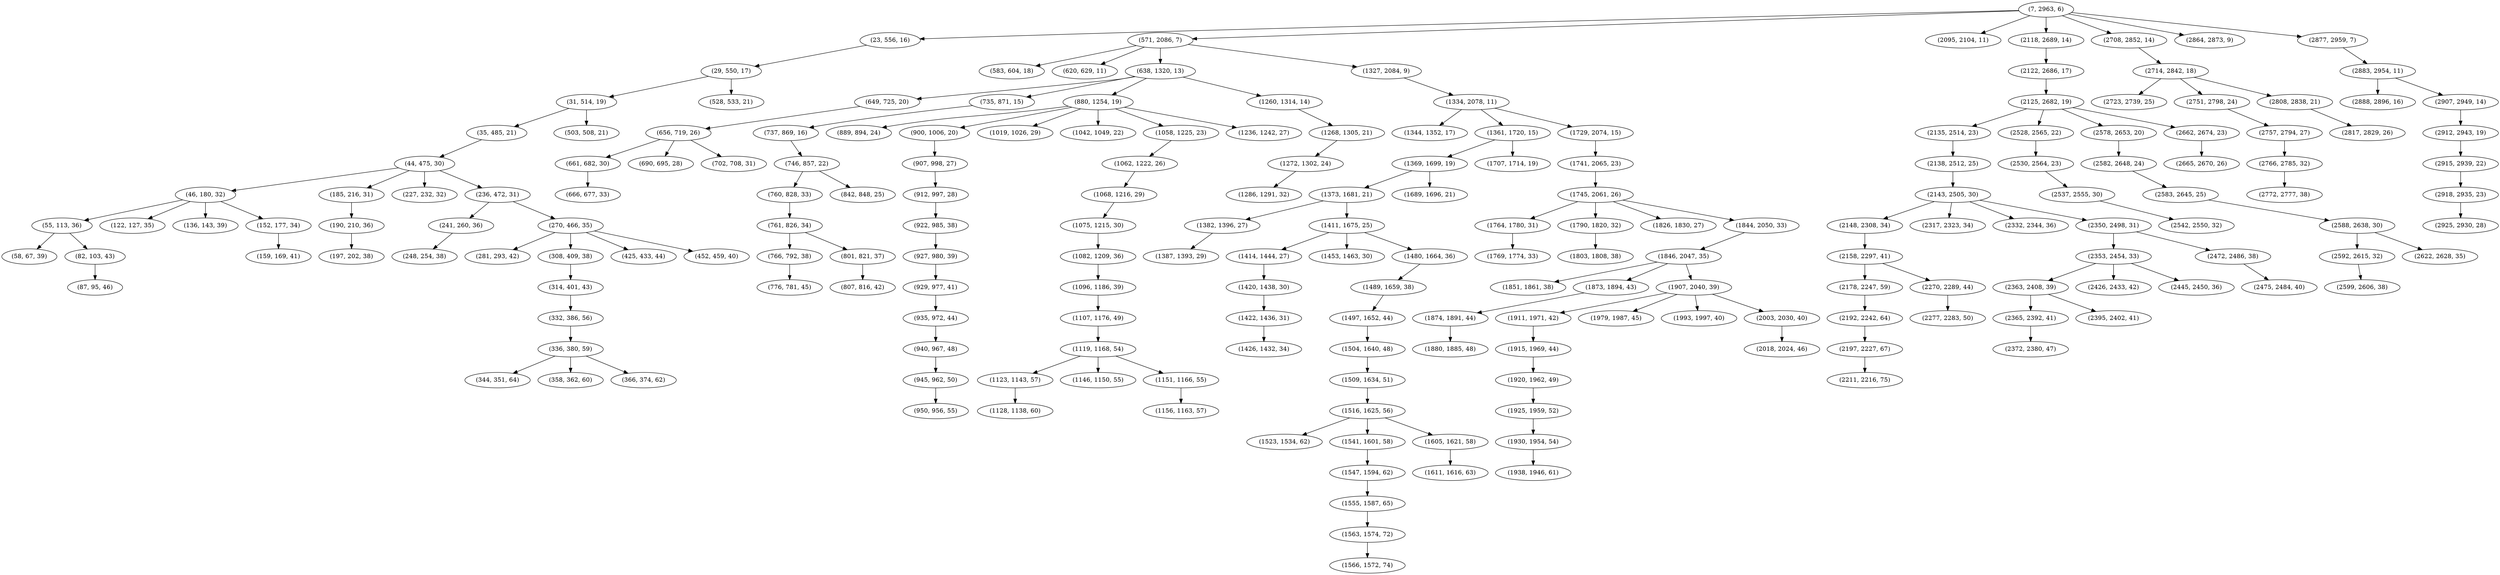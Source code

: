 digraph tree {
    "(7, 2963, 6)";
    "(23, 556, 16)";
    "(29, 550, 17)";
    "(31, 514, 19)";
    "(35, 485, 21)";
    "(44, 475, 30)";
    "(46, 180, 32)";
    "(55, 113, 36)";
    "(58, 67, 39)";
    "(82, 103, 43)";
    "(87, 95, 46)";
    "(122, 127, 35)";
    "(136, 143, 39)";
    "(152, 177, 34)";
    "(159, 169, 41)";
    "(185, 216, 31)";
    "(190, 210, 36)";
    "(197, 202, 38)";
    "(227, 232, 32)";
    "(236, 472, 31)";
    "(241, 260, 36)";
    "(248, 254, 38)";
    "(270, 466, 35)";
    "(281, 293, 42)";
    "(308, 409, 38)";
    "(314, 401, 43)";
    "(332, 386, 56)";
    "(336, 380, 59)";
    "(344, 351, 64)";
    "(358, 362, 60)";
    "(366, 374, 62)";
    "(425, 433, 44)";
    "(452, 459, 40)";
    "(503, 508, 21)";
    "(528, 533, 21)";
    "(571, 2086, 7)";
    "(583, 604, 18)";
    "(620, 629, 11)";
    "(638, 1320, 13)";
    "(649, 725, 20)";
    "(656, 719, 26)";
    "(661, 682, 30)";
    "(666, 677, 33)";
    "(690, 695, 28)";
    "(702, 708, 31)";
    "(735, 871, 15)";
    "(737, 869, 16)";
    "(746, 857, 22)";
    "(760, 828, 33)";
    "(761, 826, 34)";
    "(766, 792, 38)";
    "(776, 781, 45)";
    "(801, 821, 37)";
    "(807, 816, 42)";
    "(842, 848, 25)";
    "(880, 1254, 19)";
    "(889, 894, 24)";
    "(900, 1006, 20)";
    "(907, 998, 27)";
    "(912, 997, 28)";
    "(922, 985, 38)";
    "(927, 980, 39)";
    "(929, 977, 41)";
    "(935, 972, 44)";
    "(940, 967, 48)";
    "(945, 962, 50)";
    "(950, 956, 55)";
    "(1019, 1026, 29)";
    "(1042, 1049, 22)";
    "(1058, 1225, 23)";
    "(1062, 1222, 26)";
    "(1068, 1216, 29)";
    "(1075, 1215, 30)";
    "(1082, 1209, 36)";
    "(1096, 1186, 39)";
    "(1107, 1176, 49)";
    "(1119, 1168, 54)";
    "(1123, 1143, 57)";
    "(1128, 1138, 60)";
    "(1146, 1150, 55)";
    "(1151, 1166, 55)";
    "(1156, 1163, 57)";
    "(1236, 1242, 27)";
    "(1260, 1314, 14)";
    "(1268, 1305, 21)";
    "(1272, 1302, 24)";
    "(1286, 1291, 32)";
    "(1327, 2084, 9)";
    "(1334, 2078, 11)";
    "(1344, 1352, 17)";
    "(1361, 1720, 15)";
    "(1369, 1699, 19)";
    "(1373, 1681, 21)";
    "(1382, 1396, 27)";
    "(1387, 1393, 29)";
    "(1411, 1675, 25)";
    "(1414, 1444, 27)";
    "(1420, 1438, 30)";
    "(1422, 1436, 31)";
    "(1426, 1432, 34)";
    "(1453, 1463, 30)";
    "(1480, 1664, 36)";
    "(1489, 1659, 38)";
    "(1497, 1652, 44)";
    "(1504, 1640, 48)";
    "(1509, 1634, 51)";
    "(1516, 1625, 56)";
    "(1523, 1534, 62)";
    "(1541, 1601, 58)";
    "(1547, 1594, 62)";
    "(1555, 1587, 65)";
    "(1563, 1574, 72)";
    "(1566, 1572, 74)";
    "(1605, 1621, 58)";
    "(1611, 1616, 63)";
    "(1689, 1696, 21)";
    "(1707, 1714, 19)";
    "(1729, 2074, 15)";
    "(1741, 2065, 23)";
    "(1745, 2061, 26)";
    "(1764, 1780, 31)";
    "(1769, 1774, 33)";
    "(1790, 1820, 32)";
    "(1803, 1808, 38)";
    "(1826, 1830, 27)";
    "(1844, 2050, 33)";
    "(1846, 2047, 35)";
    "(1851, 1861, 38)";
    "(1873, 1894, 43)";
    "(1874, 1891, 44)";
    "(1880, 1885, 48)";
    "(1907, 2040, 39)";
    "(1911, 1971, 42)";
    "(1915, 1969, 44)";
    "(1920, 1962, 49)";
    "(1925, 1959, 52)";
    "(1930, 1954, 54)";
    "(1938, 1946, 61)";
    "(1979, 1987, 45)";
    "(1993, 1997, 40)";
    "(2003, 2030, 40)";
    "(2018, 2024, 46)";
    "(2095, 2104, 11)";
    "(2118, 2689, 14)";
    "(2122, 2686, 17)";
    "(2125, 2682, 19)";
    "(2135, 2514, 23)";
    "(2138, 2512, 25)";
    "(2143, 2505, 30)";
    "(2148, 2308, 34)";
    "(2158, 2297, 41)";
    "(2178, 2247, 59)";
    "(2192, 2242, 64)";
    "(2197, 2227, 67)";
    "(2211, 2216, 75)";
    "(2270, 2289, 44)";
    "(2277, 2283, 50)";
    "(2317, 2323, 34)";
    "(2332, 2344, 36)";
    "(2350, 2498, 31)";
    "(2353, 2454, 33)";
    "(2363, 2408, 39)";
    "(2365, 2392, 41)";
    "(2372, 2380, 47)";
    "(2395, 2402, 41)";
    "(2426, 2433, 42)";
    "(2445, 2450, 36)";
    "(2472, 2486, 38)";
    "(2475, 2484, 40)";
    "(2528, 2565, 22)";
    "(2530, 2564, 23)";
    "(2537, 2555, 30)";
    "(2542, 2550, 32)";
    "(2578, 2653, 20)";
    "(2582, 2648, 24)";
    "(2583, 2645, 25)";
    "(2588, 2638, 30)";
    "(2592, 2615, 32)";
    "(2599, 2606, 38)";
    "(2622, 2628, 35)";
    "(2662, 2674, 23)";
    "(2665, 2670, 26)";
    "(2708, 2852, 14)";
    "(2714, 2842, 18)";
    "(2723, 2739, 25)";
    "(2751, 2798, 24)";
    "(2757, 2794, 27)";
    "(2766, 2785, 32)";
    "(2772, 2777, 38)";
    "(2808, 2838, 21)";
    "(2817, 2829, 26)";
    "(2864, 2873, 9)";
    "(2877, 2959, 7)";
    "(2883, 2954, 11)";
    "(2888, 2896, 16)";
    "(2907, 2949, 14)";
    "(2912, 2943, 19)";
    "(2915, 2939, 22)";
    "(2918, 2935, 23)";
    "(2925, 2930, 28)";
    "(7, 2963, 6)" -> "(23, 556, 16)";
    "(7, 2963, 6)" -> "(571, 2086, 7)";
    "(7, 2963, 6)" -> "(2095, 2104, 11)";
    "(7, 2963, 6)" -> "(2118, 2689, 14)";
    "(7, 2963, 6)" -> "(2708, 2852, 14)";
    "(7, 2963, 6)" -> "(2864, 2873, 9)";
    "(7, 2963, 6)" -> "(2877, 2959, 7)";
    "(23, 556, 16)" -> "(29, 550, 17)";
    "(29, 550, 17)" -> "(31, 514, 19)";
    "(29, 550, 17)" -> "(528, 533, 21)";
    "(31, 514, 19)" -> "(35, 485, 21)";
    "(31, 514, 19)" -> "(503, 508, 21)";
    "(35, 485, 21)" -> "(44, 475, 30)";
    "(44, 475, 30)" -> "(46, 180, 32)";
    "(44, 475, 30)" -> "(185, 216, 31)";
    "(44, 475, 30)" -> "(227, 232, 32)";
    "(44, 475, 30)" -> "(236, 472, 31)";
    "(46, 180, 32)" -> "(55, 113, 36)";
    "(46, 180, 32)" -> "(122, 127, 35)";
    "(46, 180, 32)" -> "(136, 143, 39)";
    "(46, 180, 32)" -> "(152, 177, 34)";
    "(55, 113, 36)" -> "(58, 67, 39)";
    "(55, 113, 36)" -> "(82, 103, 43)";
    "(82, 103, 43)" -> "(87, 95, 46)";
    "(152, 177, 34)" -> "(159, 169, 41)";
    "(185, 216, 31)" -> "(190, 210, 36)";
    "(190, 210, 36)" -> "(197, 202, 38)";
    "(236, 472, 31)" -> "(241, 260, 36)";
    "(236, 472, 31)" -> "(270, 466, 35)";
    "(241, 260, 36)" -> "(248, 254, 38)";
    "(270, 466, 35)" -> "(281, 293, 42)";
    "(270, 466, 35)" -> "(308, 409, 38)";
    "(270, 466, 35)" -> "(425, 433, 44)";
    "(270, 466, 35)" -> "(452, 459, 40)";
    "(308, 409, 38)" -> "(314, 401, 43)";
    "(314, 401, 43)" -> "(332, 386, 56)";
    "(332, 386, 56)" -> "(336, 380, 59)";
    "(336, 380, 59)" -> "(344, 351, 64)";
    "(336, 380, 59)" -> "(358, 362, 60)";
    "(336, 380, 59)" -> "(366, 374, 62)";
    "(571, 2086, 7)" -> "(583, 604, 18)";
    "(571, 2086, 7)" -> "(620, 629, 11)";
    "(571, 2086, 7)" -> "(638, 1320, 13)";
    "(571, 2086, 7)" -> "(1327, 2084, 9)";
    "(638, 1320, 13)" -> "(649, 725, 20)";
    "(638, 1320, 13)" -> "(735, 871, 15)";
    "(638, 1320, 13)" -> "(880, 1254, 19)";
    "(638, 1320, 13)" -> "(1260, 1314, 14)";
    "(649, 725, 20)" -> "(656, 719, 26)";
    "(656, 719, 26)" -> "(661, 682, 30)";
    "(656, 719, 26)" -> "(690, 695, 28)";
    "(656, 719, 26)" -> "(702, 708, 31)";
    "(661, 682, 30)" -> "(666, 677, 33)";
    "(735, 871, 15)" -> "(737, 869, 16)";
    "(737, 869, 16)" -> "(746, 857, 22)";
    "(746, 857, 22)" -> "(760, 828, 33)";
    "(746, 857, 22)" -> "(842, 848, 25)";
    "(760, 828, 33)" -> "(761, 826, 34)";
    "(761, 826, 34)" -> "(766, 792, 38)";
    "(761, 826, 34)" -> "(801, 821, 37)";
    "(766, 792, 38)" -> "(776, 781, 45)";
    "(801, 821, 37)" -> "(807, 816, 42)";
    "(880, 1254, 19)" -> "(889, 894, 24)";
    "(880, 1254, 19)" -> "(900, 1006, 20)";
    "(880, 1254, 19)" -> "(1019, 1026, 29)";
    "(880, 1254, 19)" -> "(1042, 1049, 22)";
    "(880, 1254, 19)" -> "(1058, 1225, 23)";
    "(880, 1254, 19)" -> "(1236, 1242, 27)";
    "(900, 1006, 20)" -> "(907, 998, 27)";
    "(907, 998, 27)" -> "(912, 997, 28)";
    "(912, 997, 28)" -> "(922, 985, 38)";
    "(922, 985, 38)" -> "(927, 980, 39)";
    "(927, 980, 39)" -> "(929, 977, 41)";
    "(929, 977, 41)" -> "(935, 972, 44)";
    "(935, 972, 44)" -> "(940, 967, 48)";
    "(940, 967, 48)" -> "(945, 962, 50)";
    "(945, 962, 50)" -> "(950, 956, 55)";
    "(1058, 1225, 23)" -> "(1062, 1222, 26)";
    "(1062, 1222, 26)" -> "(1068, 1216, 29)";
    "(1068, 1216, 29)" -> "(1075, 1215, 30)";
    "(1075, 1215, 30)" -> "(1082, 1209, 36)";
    "(1082, 1209, 36)" -> "(1096, 1186, 39)";
    "(1096, 1186, 39)" -> "(1107, 1176, 49)";
    "(1107, 1176, 49)" -> "(1119, 1168, 54)";
    "(1119, 1168, 54)" -> "(1123, 1143, 57)";
    "(1119, 1168, 54)" -> "(1146, 1150, 55)";
    "(1119, 1168, 54)" -> "(1151, 1166, 55)";
    "(1123, 1143, 57)" -> "(1128, 1138, 60)";
    "(1151, 1166, 55)" -> "(1156, 1163, 57)";
    "(1260, 1314, 14)" -> "(1268, 1305, 21)";
    "(1268, 1305, 21)" -> "(1272, 1302, 24)";
    "(1272, 1302, 24)" -> "(1286, 1291, 32)";
    "(1327, 2084, 9)" -> "(1334, 2078, 11)";
    "(1334, 2078, 11)" -> "(1344, 1352, 17)";
    "(1334, 2078, 11)" -> "(1361, 1720, 15)";
    "(1334, 2078, 11)" -> "(1729, 2074, 15)";
    "(1361, 1720, 15)" -> "(1369, 1699, 19)";
    "(1361, 1720, 15)" -> "(1707, 1714, 19)";
    "(1369, 1699, 19)" -> "(1373, 1681, 21)";
    "(1369, 1699, 19)" -> "(1689, 1696, 21)";
    "(1373, 1681, 21)" -> "(1382, 1396, 27)";
    "(1373, 1681, 21)" -> "(1411, 1675, 25)";
    "(1382, 1396, 27)" -> "(1387, 1393, 29)";
    "(1411, 1675, 25)" -> "(1414, 1444, 27)";
    "(1411, 1675, 25)" -> "(1453, 1463, 30)";
    "(1411, 1675, 25)" -> "(1480, 1664, 36)";
    "(1414, 1444, 27)" -> "(1420, 1438, 30)";
    "(1420, 1438, 30)" -> "(1422, 1436, 31)";
    "(1422, 1436, 31)" -> "(1426, 1432, 34)";
    "(1480, 1664, 36)" -> "(1489, 1659, 38)";
    "(1489, 1659, 38)" -> "(1497, 1652, 44)";
    "(1497, 1652, 44)" -> "(1504, 1640, 48)";
    "(1504, 1640, 48)" -> "(1509, 1634, 51)";
    "(1509, 1634, 51)" -> "(1516, 1625, 56)";
    "(1516, 1625, 56)" -> "(1523, 1534, 62)";
    "(1516, 1625, 56)" -> "(1541, 1601, 58)";
    "(1516, 1625, 56)" -> "(1605, 1621, 58)";
    "(1541, 1601, 58)" -> "(1547, 1594, 62)";
    "(1547, 1594, 62)" -> "(1555, 1587, 65)";
    "(1555, 1587, 65)" -> "(1563, 1574, 72)";
    "(1563, 1574, 72)" -> "(1566, 1572, 74)";
    "(1605, 1621, 58)" -> "(1611, 1616, 63)";
    "(1729, 2074, 15)" -> "(1741, 2065, 23)";
    "(1741, 2065, 23)" -> "(1745, 2061, 26)";
    "(1745, 2061, 26)" -> "(1764, 1780, 31)";
    "(1745, 2061, 26)" -> "(1790, 1820, 32)";
    "(1745, 2061, 26)" -> "(1826, 1830, 27)";
    "(1745, 2061, 26)" -> "(1844, 2050, 33)";
    "(1764, 1780, 31)" -> "(1769, 1774, 33)";
    "(1790, 1820, 32)" -> "(1803, 1808, 38)";
    "(1844, 2050, 33)" -> "(1846, 2047, 35)";
    "(1846, 2047, 35)" -> "(1851, 1861, 38)";
    "(1846, 2047, 35)" -> "(1873, 1894, 43)";
    "(1846, 2047, 35)" -> "(1907, 2040, 39)";
    "(1873, 1894, 43)" -> "(1874, 1891, 44)";
    "(1874, 1891, 44)" -> "(1880, 1885, 48)";
    "(1907, 2040, 39)" -> "(1911, 1971, 42)";
    "(1907, 2040, 39)" -> "(1979, 1987, 45)";
    "(1907, 2040, 39)" -> "(1993, 1997, 40)";
    "(1907, 2040, 39)" -> "(2003, 2030, 40)";
    "(1911, 1971, 42)" -> "(1915, 1969, 44)";
    "(1915, 1969, 44)" -> "(1920, 1962, 49)";
    "(1920, 1962, 49)" -> "(1925, 1959, 52)";
    "(1925, 1959, 52)" -> "(1930, 1954, 54)";
    "(1930, 1954, 54)" -> "(1938, 1946, 61)";
    "(2003, 2030, 40)" -> "(2018, 2024, 46)";
    "(2118, 2689, 14)" -> "(2122, 2686, 17)";
    "(2122, 2686, 17)" -> "(2125, 2682, 19)";
    "(2125, 2682, 19)" -> "(2135, 2514, 23)";
    "(2125, 2682, 19)" -> "(2528, 2565, 22)";
    "(2125, 2682, 19)" -> "(2578, 2653, 20)";
    "(2125, 2682, 19)" -> "(2662, 2674, 23)";
    "(2135, 2514, 23)" -> "(2138, 2512, 25)";
    "(2138, 2512, 25)" -> "(2143, 2505, 30)";
    "(2143, 2505, 30)" -> "(2148, 2308, 34)";
    "(2143, 2505, 30)" -> "(2317, 2323, 34)";
    "(2143, 2505, 30)" -> "(2332, 2344, 36)";
    "(2143, 2505, 30)" -> "(2350, 2498, 31)";
    "(2148, 2308, 34)" -> "(2158, 2297, 41)";
    "(2158, 2297, 41)" -> "(2178, 2247, 59)";
    "(2158, 2297, 41)" -> "(2270, 2289, 44)";
    "(2178, 2247, 59)" -> "(2192, 2242, 64)";
    "(2192, 2242, 64)" -> "(2197, 2227, 67)";
    "(2197, 2227, 67)" -> "(2211, 2216, 75)";
    "(2270, 2289, 44)" -> "(2277, 2283, 50)";
    "(2350, 2498, 31)" -> "(2353, 2454, 33)";
    "(2350, 2498, 31)" -> "(2472, 2486, 38)";
    "(2353, 2454, 33)" -> "(2363, 2408, 39)";
    "(2353, 2454, 33)" -> "(2426, 2433, 42)";
    "(2353, 2454, 33)" -> "(2445, 2450, 36)";
    "(2363, 2408, 39)" -> "(2365, 2392, 41)";
    "(2363, 2408, 39)" -> "(2395, 2402, 41)";
    "(2365, 2392, 41)" -> "(2372, 2380, 47)";
    "(2472, 2486, 38)" -> "(2475, 2484, 40)";
    "(2528, 2565, 22)" -> "(2530, 2564, 23)";
    "(2530, 2564, 23)" -> "(2537, 2555, 30)";
    "(2537, 2555, 30)" -> "(2542, 2550, 32)";
    "(2578, 2653, 20)" -> "(2582, 2648, 24)";
    "(2582, 2648, 24)" -> "(2583, 2645, 25)";
    "(2583, 2645, 25)" -> "(2588, 2638, 30)";
    "(2588, 2638, 30)" -> "(2592, 2615, 32)";
    "(2588, 2638, 30)" -> "(2622, 2628, 35)";
    "(2592, 2615, 32)" -> "(2599, 2606, 38)";
    "(2662, 2674, 23)" -> "(2665, 2670, 26)";
    "(2708, 2852, 14)" -> "(2714, 2842, 18)";
    "(2714, 2842, 18)" -> "(2723, 2739, 25)";
    "(2714, 2842, 18)" -> "(2751, 2798, 24)";
    "(2714, 2842, 18)" -> "(2808, 2838, 21)";
    "(2751, 2798, 24)" -> "(2757, 2794, 27)";
    "(2757, 2794, 27)" -> "(2766, 2785, 32)";
    "(2766, 2785, 32)" -> "(2772, 2777, 38)";
    "(2808, 2838, 21)" -> "(2817, 2829, 26)";
    "(2877, 2959, 7)" -> "(2883, 2954, 11)";
    "(2883, 2954, 11)" -> "(2888, 2896, 16)";
    "(2883, 2954, 11)" -> "(2907, 2949, 14)";
    "(2907, 2949, 14)" -> "(2912, 2943, 19)";
    "(2912, 2943, 19)" -> "(2915, 2939, 22)";
    "(2915, 2939, 22)" -> "(2918, 2935, 23)";
    "(2918, 2935, 23)" -> "(2925, 2930, 28)";
}
